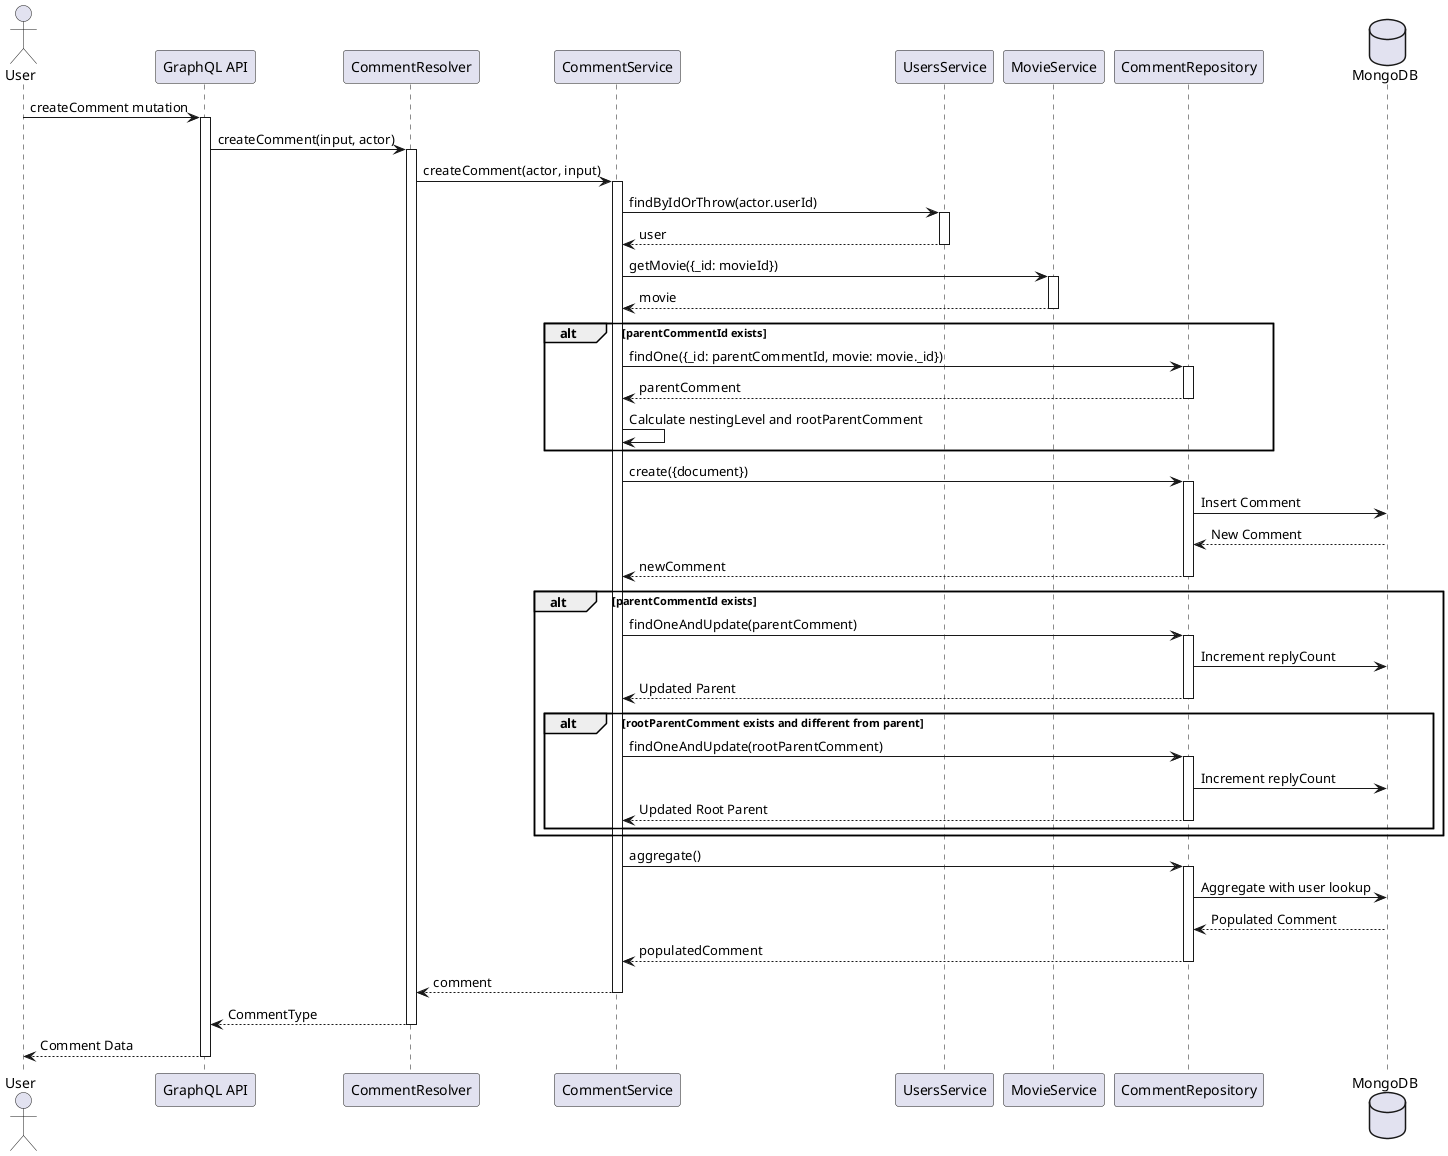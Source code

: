 @startuml Create Comment Flow

actor User
participant "GraphQL API" as API
participant "CommentResolver" as Resolver
participant "CommentService" as Service
participant "UsersService" as UsersService
participant "MovieService" as MovieService
participant "CommentRepository" as Repository
database "MongoDB" as DB

User -> API: createComment mutation
activate API

API -> Resolver: createComment(input, actor)
activate Resolver

Resolver -> Service: createComment(actor, input)
activate Service

Service -> UsersService: findByIdOrThrow(actor.userId)
activate UsersService
UsersService --> Service: user
deactivate UsersService

Service -> MovieService: getMovie({_id: movieId})
activate MovieService
MovieService --> Service: movie
deactivate MovieService

alt parentCommentId exists
    Service -> Repository: findOne({_id: parentCommentId, movie: movie._id})
    activate Repository
    Repository --> Service: parentComment
    deactivate Repository
    
    Service -> Service: Calculate nestingLevel and rootParentComment
end

Service -> Repository: create({document})
activate Repository
Repository -> DB: Insert Comment
DB --> Repository: New Comment
Repository --> Service: newComment
deactivate Repository

alt parentCommentId exists
    Service -> Repository: findOneAndUpdate(parentComment)
    activate Repository
    Repository -> DB: Increment replyCount
    Repository --> Service: Updated Parent
    deactivate Repository
    
    alt rootParentComment exists and different from parent
        Service -> Repository: findOneAndUpdate(rootParentComment)
        activate Repository
        Repository -> DB: Increment replyCount
        Repository --> Service: Updated Root Parent
        deactivate Repository
    end
end

Service -> Repository: aggregate()
activate Repository
Repository -> DB: Aggregate with user lookup
DB --> Repository: Populated Comment
Repository --> Service: populatedComment
deactivate Repository

Service --> Resolver: comment
deactivate Service

Resolver --> API: CommentType
deactivate Resolver

API --> User: Comment Data
deactivate API

@enduml 